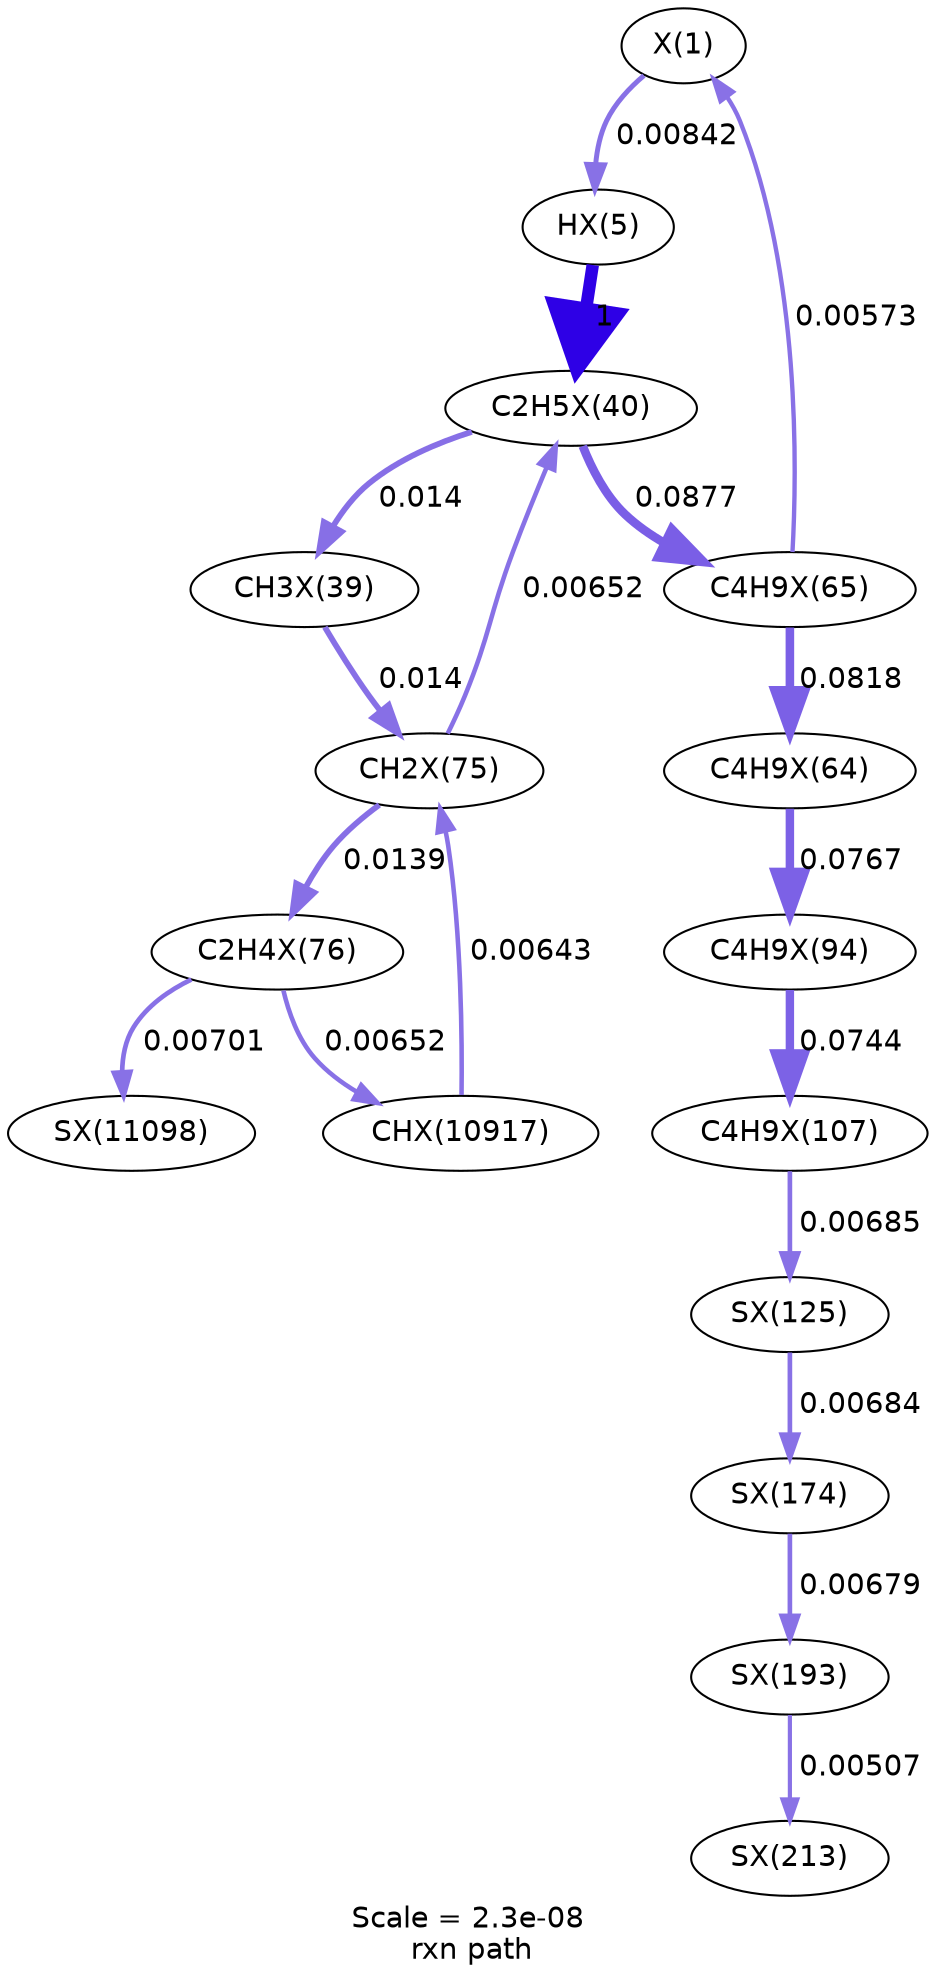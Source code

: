 digraph reaction_paths {
center=1;
s55 -> s56[fontname="Helvetica", style="setlinewidth(2.39)", arrowsize=1.2, color="0.7, 0.508, 0.9"
, label=" 0.00842"];
s61 -> s55[fontname="Helvetica", style="setlinewidth(2.1)", arrowsize=1.05, color="0.7, 0.506, 0.9"
, label=" 0.00573"];
s56 -> s59[fontname="Helvetica", style="setlinewidth(6)", arrowsize=3, color="0.7, 1.5, 0.9"
, label=" 1"];
s59 -> s61[fontname="Helvetica", style="setlinewidth(4.16)", arrowsize=2.08, color="0.7, 0.588, 0.9"
, label=" 0.0877"];
s59 -> s58[fontname="Helvetica", style="setlinewidth(2.78)", arrowsize=1.39, color="0.7, 0.514, 0.9"
, label=" 0.014"];
s63 -> s59[fontname="Helvetica", style="setlinewidth(2.2)", arrowsize=1.1, color="0.7, 0.507, 0.9"
, label=" 0.00652"];
s61 -> s60[fontname="Helvetica", style="setlinewidth(4.11)", arrowsize=2.05, color="0.7, 0.582, 0.9"
, label=" 0.0818"];
s60 -> s73[fontname="Helvetica", style="setlinewidth(4.06)", arrowsize=2.03, color="0.7, 0.577, 0.9"
, label=" 0.0767"];
s73 -> s79[fontname="Helvetica", style="setlinewidth(4.04)", arrowsize=2.02, color="0.7, 0.574, 0.9"
, label=" 0.0744"];
s79 -> s87[fontname="Helvetica", style="setlinewidth(2.24)", arrowsize=1.12, color="0.7, 0.507, 0.9"
, label=" 0.00685"];
s87 -> s101[fontname="Helvetica", style="setlinewidth(2.24)", arrowsize=1.12, color="0.7, 0.507, 0.9"
, label=" 0.00684"];
s101 -> s104[fontname="Helvetica", style="setlinewidth(2.23)", arrowsize=1.12, color="0.7, 0.507, 0.9"
, label=" 0.00679"];
s104 -> s107[fontname="Helvetica", style="setlinewidth(2.01)", arrowsize=1.01, color="0.7, 0.505, 0.9"
, label=" 0.00507"];
s58 -> s63[fontname="Helvetica", style="setlinewidth(2.78)", arrowsize=1.39, color="0.7, 0.514, 0.9"
, label=" 0.014"];
s235 -> s63[fontname="Helvetica", style="setlinewidth(2.19)", arrowsize=1.1, color="0.7, 0.506, 0.9"
, label=" 0.00643"];
s63 -> s64[fontname="Helvetica", style="setlinewidth(2.77)", arrowsize=1.39, color="0.7, 0.514, 0.9"
, label=" 0.0139"];
s64 -> s235[fontname="Helvetica", style="setlinewidth(2.2)", arrowsize=1.1, color="0.7, 0.507, 0.9"
, label=" 0.00652"];
s64 -> s262[fontname="Helvetica", style="setlinewidth(2.26)", arrowsize=1.13, color="0.7, 0.507, 0.9"
, label=" 0.00701"];
s55 [ fontname="Helvetica", label="X(1)"];
s56 [ fontname="Helvetica", label="HX(5)"];
s58 [ fontname="Helvetica", label="CH3X(39)"];
s59 [ fontname="Helvetica", label="C2H5X(40)"];
s60 [ fontname="Helvetica", label="C4H9X(64)"];
s61 [ fontname="Helvetica", label="C4H9X(65)"];
s63 [ fontname="Helvetica", label="CH2X(75)"];
s64 [ fontname="Helvetica", label="C2H4X(76)"];
s73 [ fontname="Helvetica", label="C4H9X(94)"];
s79 [ fontname="Helvetica", label="C4H9X(107)"];
s87 [ fontname="Helvetica", label="SX(125)"];
s101 [ fontname="Helvetica", label="SX(174)"];
s104 [ fontname="Helvetica", label="SX(193)"];
s107 [ fontname="Helvetica", label="SX(213)"];
s235 [ fontname="Helvetica", label="CHX(10917)"];
s262 [ fontname="Helvetica", label="SX(11098)"];
 label = "Scale = 2.3e-08\l rxn path";
 fontname = "Helvetica";
}
